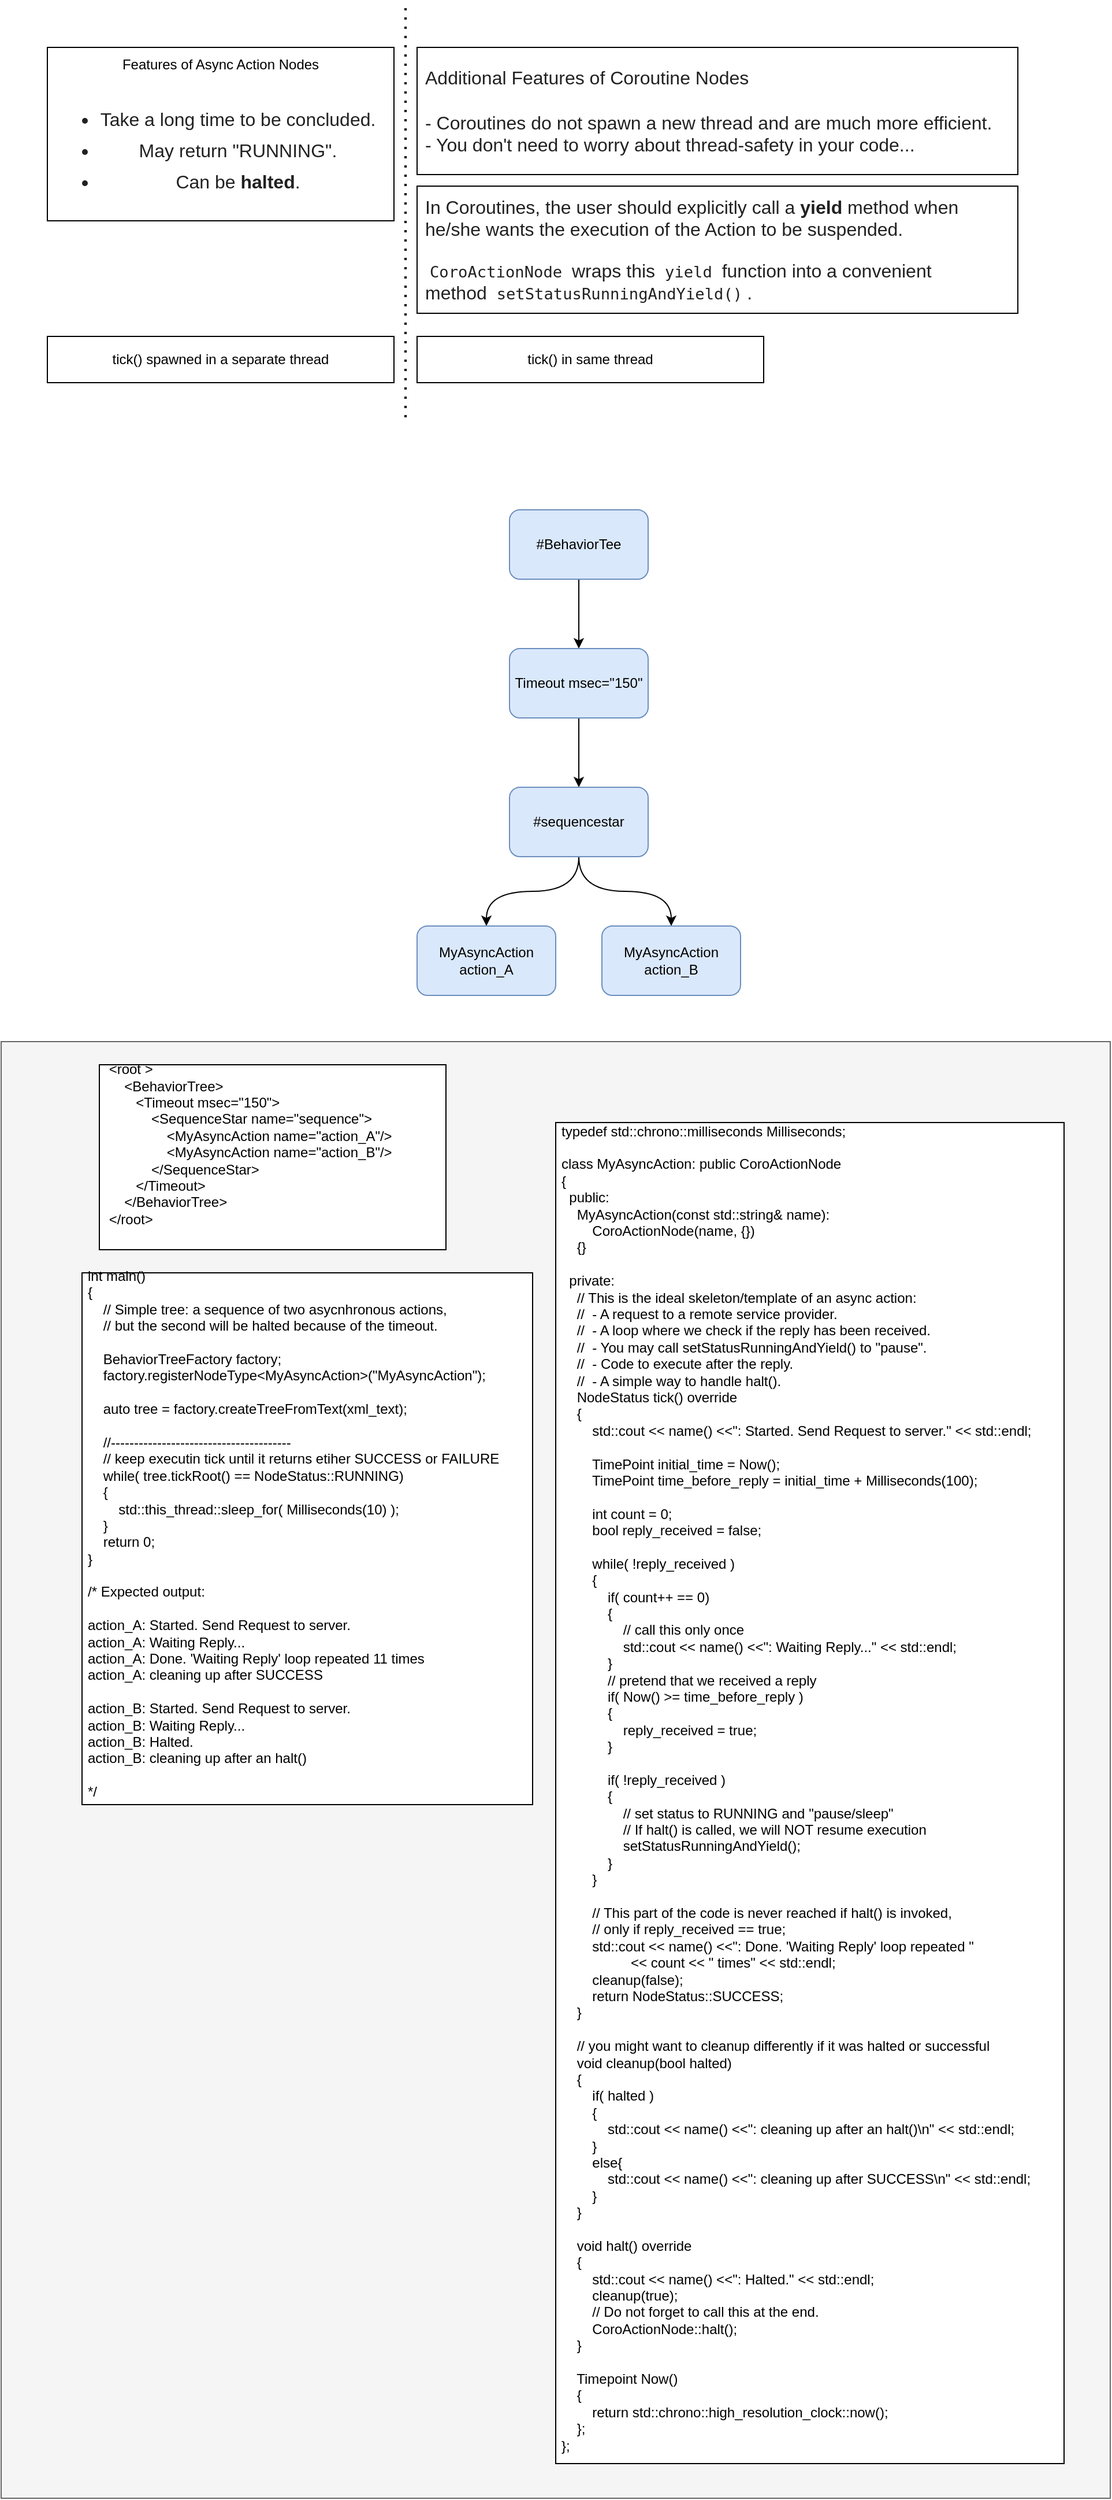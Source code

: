 <mxfile version="14.6.13" type="device"><diagram id="m6xVIKne4NXZA-PkNcg9" name="Page-1"><mxGraphModel dx="3687" dy="2687" grid="1" gridSize="10" guides="1" tooltips="1" connect="1" arrows="1" fold="1" page="1" pageScale="1" pageWidth="1100" pageHeight="850" math="0" shadow="0"><root><mxCell id="0"/><mxCell id="1" parent="0"/><mxCell id="R76rYbCTxUeOXH7GY8UU-17" value="" style="rounded=0;whiteSpace=wrap;html=1;align=left;fillColor=#f5f5f5;strokeColor=#666666;fontColor=#333333;" vertex="1" parent="1"><mxGeometry x="80" y="940" width="960" height="1260" as="geometry"/></mxCell><mxCell id="R76rYbCTxUeOXH7GY8UU-1" value="Features of Async Action Nodes&lt;br&gt;&lt;br&gt;&lt;ul style=&quot;box-sizing: inherit ; margin: 1em 0px 1em 0.625em ; padding: 0px ; color: rgba(0 , 0 , 0 , 0.87) ; font-family: &amp;#34;ubuntu&amp;#34; , , &amp;#34;blinkmacsystemfont&amp;#34; , &amp;#34;helvetica&amp;#34; , &amp;#34;arial&amp;#34; , sans-serif ; font-size: 16px&quot;&gt;&lt;li style=&quot;box-sizing: inherit ; margin-bottom: 0.5em ; margin-left: 1.25em&quot;&gt;Take a long time to be concluded.&lt;/li&gt;&lt;li style=&quot;box-sizing: inherit ; margin-bottom: 0.5em ; margin-left: 1.25em&quot;&gt;May return &quot;RUNNING&quot;.&lt;/li&gt;&lt;li style=&quot;box-sizing: inherit ; margin-bottom: 0px ; margin-left: 1.25em&quot;&gt;Can be&lt;span class=&quot;Apple-converted-space&quot;&gt;&amp;nbsp;&lt;/span&gt;&lt;strong style=&quot;box-sizing: inherit&quot;&gt;halted&lt;/strong&gt;.&lt;/li&gt;&lt;/ul&gt;" style="rounded=0;whiteSpace=wrap;html=1;" vertex="1" parent="1"><mxGeometry x="120" y="80" width="300" height="150" as="geometry"/></mxCell><mxCell id="R76rYbCTxUeOXH7GY8UU-2" value="&lt;span style=&quot;color: rgba(0 , 0 , 0 , 0.87) ; font-family: &amp;#34;ubuntu&amp;#34; , , &amp;#34;blinkmacsystemfont&amp;#34; , &amp;#34;helvetica&amp;#34; , &amp;#34;arial&amp;#34; , sans-serif ; font-size: 16px ; background-color: rgb(255 , 255 , 255)&quot;&gt;Additional Features of Coroutine Nodes&lt;br&gt;&lt;br&gt;- Coroutines do not spawn a new thread and are much more efficient. &lt;br&gt;- You don't need to worry about thread-safety in your code...&lt;/span&gt;" style="rounded=0;whiteSpace=wrap;html=1;align=left;spacingLeft=5;" vertex="1" parent="1"><mxGeometry x="440" y="80" width="520" height="110" as="geometry"/></mxCell><mxCell id="R76rYbCTxUeOXH7GY8UU-4" value="&lt;meta charset=&quot;utf-8&quot;&gt;&lt;p style=&quot;box-sizing: inherit; margin: 1em 0px; color: rgba(0, 0, 0, 0.87); font-size: 16px; font-style: normal; font-weight: normal; letter-spacing: normal; text-indent: 0px; text-transform: none; word-spacing: 0px; text-decoration: none;&quot;&gt;In Coroutines, the user should explicitly call a&lt;span class=&quot;Apple-converted-space&quot;&gt;&amp;nbsp;&lt;/span&gt;&lt;strong style=&quot;box-sizing: inherit&quot;&gt;yield&lt;/strong&gt;&lt;span class=&quot;Apple-converted-space&quot;&gt;&amp;nbsp;&lt;/span&gt;method when he/she wants the execution of the Action to be suspended.&lt;/p&gt;&lt;p style=&quot;box-sizing: inherit; margin: 1em 0px; color: rgba(0, 0, 0, 0.87); font-size: 16px; font-style: normal; font-weight: normal; letter-spacing: normal; text-indent: 0px; text-transform: none; word-spacing: 0px; text-decoration: none;&quot;&gt;&lt;code style=&quot;box-sizing: inherit ; font-family: &amp;quot;roboto mono&amp;quot; , , &amp;quot;consolas&amp;quot; , &amp;quot;menlo&amp;quot; , monospace ; direction: ltr ; padding: 0px 0.294em ; font-size: 0.85em ; word-break: break-word ; border-top-left-radius: 0.1rem ; border-top-right-radius: 0.1rem ; border-bottom-right-radius: 0.1rem ; border-bottom-left-radius: 0.1rem ; outline: none&quot;&gt;CoroActionNode&lt;/code&gt;&lt;span class=&quot;Apple-converted-space&quot;&gt;&amp;nbsp;&lt;/span&gt;wraps this&lt;span class=&quot;Apple-converted-space&quot;&gt;&amp;nbsp;&lt;/span&gt;&lt;code style=&quot;box-sizing: inherit ; font-family: &amp;quot;roboto mono&amp;quot; , , &amp;quot;consolas&amp;quot; , &amp;quot;menlo&amp;quot; , monospace ; direction: ltr ; padding: 0px 0.294em ; font-size: 0.85em ; word-break: break-word ; border-top-left-radius: 0.1rem ; border-top-right-radius: 0.1rem ; border-bottom-right-radius: 0.1rem ; border-bottom-left-radius: 0.1rem ; outline: none&quot;&gt;yield&lt;/code&gt;&lt;span class=&quot;Apple-converted-space&quot;&gt;&amp;nbsp;&lt;/span&gt;function into a convenient method&lt;span class=&quot;Apple-converted-space&quot;&gt;&amp;nbsp;&lt;/span&gt;&lt;code style=&quot;box-sizing: inherit ; font-family: &amp;quot;roboto mono&amp;quot; , , &amp;quot;consolas&amp;quot; , &amp;quot;menlo&amp;quot; , monospace ; direction: ltr ; padding: 0px 0.294em ; font-size: 0.85em ; word-break: break-word ; border-top-left-radius: 0.1rem ; border-top-right-radius: 0.1rem ; border-bottom-right-radius: 0.1rem ; border-bottom-left-radius: 0.1rem ; outline: none&quot;&gt;setStatusRunningAndYield()&lt;/code&gt;.&lt;/p&gt;" style="rounded=0;whiteSpace=wrap;html=1;align=left;spacingLeft=5;" vertex="1" parent="1"><mxGeometry x="440" y="200" width="520" height="110" as="geometry"/></mxCell><mxCell id="R76rYbCTxUeOXH7GY8UU-5" value="&lt;div&gt;&amp;nbsp;&amp;lt;root &amp;gt;&lt;/div&gt;&lt;div&gt;&amp;nbsp; &amp;nbsp; &amp;nbsp;&amp;lt;BehaviorTree&amp;gt;&lt;/div&gt;&lt;div&gt;&amp;nbsp; &amp;nbsp; &amp;nbsp; &amp;nbsp; &amp;lt;Timeout msec=&quot;150&quot;&amp;gt;&lt;/div&gt;&lt;div&gt;&amp;nbsp; &amp;nbsp; &amp;nbsp; &amp;nbsp; &amp;nbsp; &amp;nbsp; &amp;lt;SequenceStar name=&quot;sequence&quot;&amp;gt;&lt;/div&gt;&lt;div&gt;&amp;nbsp; &amp;nbsp; &amp;nbsp; &amp;nbsp; &amp;nbsp; &amp;nbsp; &amp;nbsp; &amp;nbsp; &amp;lt;MyAsyncAction name=&quot;action_A&quot;/&amp;gt;&lt;/div&gt;&lt;div&gt;&amp;nbsp; &amp;nbsp; &amp;nbsp; &amp;nbsp; &amp;nbsp; &amp;nbsp; &amp;nbsp; &amp;nbsp; &amp;lt;MyAsyncAction name=&quot;action_B&quot;/&amp;gt;&lt;/div&gt;&lt;div&gt;&amp;nbsp; &amp;nbsp; &amp;nbsp; &amp;nbsp; &amp;nbsp; &amp;nbsp; &amp;lt;/SequenceStar&amp;gt;&lt;/div&gt;&lt;div&gt;&amp;nbsp; &amp;nbsp; &amp;nbsp; &amp;nbsp; &amp;lt;/Timeout&amp;gt;&lt;/div&gt;&lt;div&gt;&amp;nbsp; &amp;nbsp; &amp;nbsp;&amp;lt;/BehaviorTree&amp;gt;&lt;/div&gt;&lt;div&gt;&amp;nbsp;&amp;lt;/root&amp;gt;&lt;/div&gt;&lt;div&gt;&amp;nbsp;&lt;/div&gt;&lt;div&gt;&lt;br&gt;&lt;/div&gt;" style="rounded=0;whiteSpace=wrap;html=1;align=left;spacingLeft=0;spacing=5;spacingTop=5;" vertex="1" parent="1"><mxGeometry x="165" y="960" width="300" height="160" as="geometry"/></mxCell><mxCell id="R76rYbCTxUeOXH7GY8UU-8" style="edgeStyle=orthogonalEdgeStyle;rounded=0;orthogonalLoop=1;jettySize=auto;html=1;exitX=0.5;exitY=1;exitDx=0;exitDy=0;" edge="1" parent="1" source="R76rYbCTxUeOXH7GY8UU-6" target="R76rYbCTxUeOXH7GY8UU-7"><mxGeometry relative="1" as="geometry"/></mxCell><mxCell id="R76rYbCTxUeOXH7GY8UU-6" value="#BehaviorTee" style="rounded=1;whiteSpace=wrap;html=1;align=center;fillColor=#dae8fc;strokeColor=#6c8ebf;" vertex="1" parent="1"><mxGeometry x="520" y="480" width="120" height="60" as="geometry"/></mxCell><mxCell id="R76rYbCTxUeOXH7GY8UU-10" style="edgeStyle=orthogonalEdgeStyle;rounded=0;orthogonalLoop=1;jettySize=auto;html=1;exitX=0.5;exitY=1;exitDx=0;exitDy=0;" edge="1" parent="1" source="R76rYbCTxUeOXH7GY8UU-7" target="R76rYbCTxUeOXH7GY8UU-9"><mxGeometry relative="1" as="geometry"/></mxCell><mxCell id="R76rYbCTxUeOXH7GY8UU-7" value="Timeout msec=&quot;150&quot;" style="rounded=1;whiteSpace=wrap;html=1;align=center;fillColor=#dae8fc;strokeColor=#6c8ebf;" vertex="1" parent="1"><mxGeometry x="520" y="600" width="120" height="60" as="geometry"/></mxCell><mxCell id="R76rYbCTxUeOXH7GY8UU-13" style="edgeStyle=orthogonalEdgeStyle;orthogonalLoop=1;jettySize=auto;html=1;exitX=0.5;exitY=1;exitDx=0;exitDy=0;entryX=0.5;entryY=0;entryDx=0;entryDy=0;curved=1;" edge="1" parent="1" source="R76rYbCTxUeOXH7GY8UU-9" target="R76rYbCTxUeOXH7GY8UU-11"><mxGeometry relative="1" as="geometry"/></mxCell><mxCell id="R76rYbCTxUeOXH7GY8UU-14" style="edgeStyle=orthogonalEdgeStyle;curved=1;orthogonalLoop=1;jettySize=auto;html=1;exitX=0.5;exitY=1;exitDx=0;exitDy=0;entryX=0.5;entryY=0;entryDx=0;entryDy=0;" edge="1" parent="1" source="R76rYbCTxUeOXH7GY8UU-9" target="R76rYbCTxUeOXH7GY8UU-12"><mxGeometry relative="1" as="geometry"/></mxCell><mxCell id="R76rYbCTxUeOXH7GY8UU-9" value="#sequencestar" style="rounded=1;whiteSpace=wrap;html=1;align=center;fillColor=#dae8fc;strokeColor=#6c8ebf;" vertex="1" parent="1"><mxGeometry x="520" y="720" width="120" height="60" as="geometry"/></mxCell><mxCell id="R76rYbCTxUeOXH7GY8UU-11" value="MyAsyncAction&lt;br&gt;action_A" style="rounded=1;whiteSpace=wrap;html=1;align=center;fillColor=#dae8fc;strokeColor=#6c8ebf;" vertex="1" parent="1"><mxGeometry x="440" y="840" width="120" height="60" as="geometry"/></mxCell><mxCell id="R76rYbCTxUeOXH7GY8UU-12" value="MyAsyncAction&lt;br&gt;action_B" style="rounded=1;whiteSpace=wrap;html=1;align=center;fillColor=#dae8fc;strokeColor=#6c8ebf;" vertex="1" parent="1"><mxGeometry x="600" y="840" width="120" height="60" as="geometry"/></mxCell><mxCell id="R76rYbCTxUeOXH7GY8UU-15" value="&lt;div&gt;&lt;div&gt;int main()&lt;/div&gt;&lt;div&gt;{&lt;/div&gt;&lt;div&gt;&amp;nbsp; &amp;nbsp; // Simple tree: a sequence of two asycnhronous actions,&lt;/div&gt;&lt;div&gt;&amp;nbsp; &amp;nbsp; // but the second will be halted because of the timeout.&lt;/div&gt;&lt;div&gt;&lt;br&gt;&lt;/div&gt;&lt;div&gt;&amp;nbsp; &amp;nbsp; BehaviorTreeFactory factory;&lt;/div&gt;&lt;div&gt;&amp;nbsp; &amp;nbsp; factory.registerNodeType&amp;lt;MyAsyncAction&amp;gt;(&quot;MyAsyncAction&quot;);&lt;/div&gt;&lt;div&gt;&lt;br&gt;&lt;/div&gt;&lt;div&gt;&amp;nbsp; &amp;nbsp; auto tree = factory.createTreeFromText(xml_text);&lt;/div&gt;&lt;div&gt;&lt;br&gt;&lt;/div&gt;&lt;div&gt;&amp;nbsp; &amp;nbsp; //---------------------------------------&lt;/div&gt;&lt;div&gt;&amp;nbsp; &amp;nbsp; // keep executin tick until it returns etiher SUCCESS or FAILURE&lt;/div&gt;&lt;div&gt;&amp;nbsp; &amp;nbsp; while( tree.tickRoot() == NodeStatus::RUNNING)&lt;/div&gt;&lt;div&gt;&amp;nbsp; &amp;nbsp; {&lt;/div&gt;&lt;div&gt;&amp;nbsp; &amp;nbsp; &amp;nbsp; &amp;nbsp; std::this_thread::sleep_for( Milliseconds(10) );&lt;/div&gt;&lt;div&gt;&amp;nbsp; &amp;nbsp; }&lt;/div&gt;&lt;div&gt;&amp;nbsp; &amp;nbsp; return 0;&lt;/div&gt;&lt;div&gt;}&lt;/div&gt;&lt;div&gt;&lt;br&gt;&lt;/div&gt;&lt;div&gt;/* Expected output:&lt;/div&gt;&lt;div&gt;&lt;br&gt;&lt;/div&gt;&lt;div&gt;action_A: Started. Send Request to server.&lt;/div&gt;&lt;div&gt;action_A: Waiting Reply...&lt;/div&gt;&lt;div&gt;action_A: Done. 'Waiting Reply' loop repeated 11 times&lt;/div&gt;&lt;div&gt;action_A: cleaning up after SUCCESS&lt;/div&gt;&lt;div&gt;&lt;br&gt;&lt;/div&gt;&lt;div&gt;action_B: Started. Send Request to server.&lt;/div&gt;&lt;div&gt;action_B: Waiting Reply...&lt;/div&gt;&lt;div&gt;action_B: Halted.&lt;/div&gt;&lt;div&gt;action_B: cleaning up after an halt()&lt;/div&gt;&lt;div&gt;&lt;br&gt;&lt;/div&gt;&lt;div&gt;*/&lt;/div&gt;&lt;/div&gt;&lt;div&gt;&lt;br&gt;&lt;/div&gt;" style="rounded=0;whiteSpace=wrap;html=1;align=left;spacingLeft=0;spacing=5;spacingTop=5;" vertex="1" parent="1"><mxGeometry x="150" y="1140" width="390" height="460" as="geometry"/></mxCell><mxCell id="R76rYbCTxUeOXH7GY8UU-16" value="&lt;div&gt;&lt;div&gt;typedef std::chrono::milliseconds Milliseconds;&lt;/div&gt;&lt;div&gt;&lt;br&gt;&lt;/div&gt;&lt;div&gt;class MyAsyncAction: public CoroActionNode&lt;/div&gt;&lt;div&gt;{&lt;/div&gt;&lt;div&gt;&amp;nbsp; public:&lt;/div&gt;&lt;div&gt;&amp;nbsp; &amp;nbsp; MyAsyncAction(const std::string&amp;amp; name):&lt;/div&gt;&lt;div&gt;&amp;nbsp; &amp;nbsp; &amp;nbsp; &amp;nbsp; CoroActionNode(name, {})&lt;/div&gt;&lt;div&gt;&amp;nbsp; &amp;nbsp; {}&lt;/div&gt;&lt;div&gt;&lt;br&gt;&lt;/div&gt;&lt;div&gt;&amp;nbsp; private:&lt;/div&gt;&lt;div&gt;&amp;nbsp; &amp;nbsp; // This is the ideal skeleton/template of an async action:&lt;/div&gt;&lt;div&gt;&amp;nbsp; &amp;nbsp; //&amp;nbsp; - A request to a remote service provider.&lt;/div&gt;&lt;div&gt;&amp;nbsp; &amp;nbsp; //&amp;nbsp; - A loop where we check if the reply has been received.&lt;/div&gt;&lt;div&gt;&amp;nbsp; &amp;nbsp; //&amp;nbsp; - You may call setStatusRunningAndYield() to &quot;pause&quot;.&lt;/div&gt;&lt;div&gt;&amp;nbsp; &amp;nbsp; //&amp;nbsp; - Code to execute after the reply.&lt;/div&gt;&lt;div&gt;&amp;nbsp; &amp;nbsp; //&amp;nbsp; - A simple way to handle halt().&lt;/div&gt;&lt;div&gt;&amp;nbsp; &amp;nbsp; NodeStatus tick() override&lt;/div&gt;&lt;div&gt;&amp;nbsp; &amp;nbsp; {&lt;/div&gt;&lt;div&gt;&amp;nbsp; &amp;nbsp; &amp;nbsp; &amp;nbsp; std::cout &amp;lt;&amp;lt; name() &amp;lt;&amp;lt;&quot;: Started. Send Request to server.&quot; &amp;lt;&amp;lt; std::endl;&lt;/div&gt;&lt;div&gt;&lt;br&gt;&lt;/div&gt;&lt;div&gt;&amp;nbsp; &amp;nbsp; &amp;nbsp; &amp;nbsp; TimePoint initial_time = Now();&lt;/div&gt;&lt;div&gt;&amp;nbsp; &amp;nbsp; &amp;nbsp; &amp;nbsp; TimePoint time_before_reply = initial_time + Milliseconds(100);&lt;/div&gt;&lt;div&gt;&lt;br&gt;&lt;/div&gt;&lt;div&gt;&amp;nbsp; &amp;nbsp; &amp;nbsp; &amp;nbsp; int count = 0;&lt;/div&gt;&lt;div&gt;&amp;nbsp; &amp;nbsp; &amp;nbsp; &amp;nbsp; bool reply_received = false;&lt;/div&gt;&lt;div&gt;&lt;br&gt;&lt;/div&gt;&lt;div&gt;&amp;nbsp; &amp;nbsp; &amp;nbsp; &amp;nbsp; while( !reply_received )&lt;/div&gt;&lt;div&gt;&amp;nbsp; &amp;nbsp; &amp;nbsp; &amp;nbsp; {&lt;/div&gt;&lt;div&gt;&amp;nbsp; &amp;nbsp; &amp;nbsp; &amp;nbsp; &amp;nbsp; &amp;nbsp; if( count++ == 0)&lt;/div&gt;&lt;div&gt;&amp;nbsp; &amp;nbsp; &amp;nbsp; &amp;nbsp; &amp;nbsp; &amp;nbsp; {&lt;/div&gt;&lt;div&gt;&amp;nbsp; &amp;nbsp; &amp;nbsp; &amp;nbsp; &amp;nbsp; &amp;nbsp; &amp;nbsp; &amp;nbsp; // call this only once&lt;/div&gt;&lt;div&gt;&amp;nbsp; &amp;nbsp; &amp;nbsp; &amp;nbsp; &amp;nbsp; &amp;nbsp; &amp;nbsp; &amp;nbsp; std::cout &amp;lt;&amp;lt; name() &amp;lt;&amp;lt;&quot;: Waiting Reply...&quot; &amp;lt;&amp;lt; std::endl;&lt;/div&gt;&lt;div&gt;&amp;nbsp; &amp;nbsp; &amp;nbsp; &amp;nbsp; &amp;nbsp; &amp;nbsp; }&lt;/div&gt;&lt;div&gt;&amp;nbsp; &amp;nbsp; &amp;nbsp; &amp;nbsp; &amp;nbsp; &amp;nbsp; // pretend that we received a reply&lt;/div&gt;&lt;div&gt;&amp;nbsp; &amp;nbsp; &amp;nbsp; &amp;nbsp; &amp;nbsp; &amp;nbsp; if( Now() &amp;gt;= time_before_reply )&lt;/div&gt;&lt;div&gt;&amp;nbsp; &amp;nbsp; &amp;nbsp; &amp;nbsp; &amp;nbsp; &amp;nbsp; {&lt;/div&gt;&lt;div&gt;&amp;nbsp; &amp;nbsp; &amp;nbsp; &amp;nbsp; &amp;nbsp; &amp;nbsp; &amp;nbsp; &amp;nbsp; reply_received = true;&lt;/div&gt;&lt;div&gt;&amp;nbsp; &amp;nbsp; &amp;nbsp; &amp;nbsp; &amp;nbsp; &amp;nbsp; }&lt;/div&gt;&lt;div&gt;&lt;br&gt;&lt;/div&gt;&lt;div&gt;&amp;nbsp; &amp;nbsp; &amp;nbsp; &amp;nbsp; &amp;nbsp; &amp;nbsp; if( !reply_received )&lt;/div&gt;&lt;div&gt;&amp;nbsp; &amp;nbsp; &amp;nbsp; &amp;nbsp; &amp;nbsp; &amp;nbsp; {&lt;/div&gt;&lt;div&gt;&amp;nbsp; &amp;nbsp; &amp;nbsp; &amp;nbsp; &amp;nbsp; &amp;nbsp; &amp;nbsp; &amp;nbsp; // set status to RUNNING and &quot;pause/sleep&quot;&lt;/div&gt;&lt;div&gt;&amp;nbsp; &amp;nbsp; &amp;nbsp; &amp;nbsp; &amp;nbsp; &amp;nbsp; &amp;nbsp; &amp;nbsp; // If halt() is called, we will NOT resume execution&lt;/div&gt;&lt;div&gt;&amp;nbsp; &amp;nbsp; &amp;nbsp; &amp;nbsp; &amp;nbsp; &amp;nbsp; &amp;nbsp; &amp;nbsp; setStatusRunningAndYield();&lt;/div&gt;&lt;div&gt;&amp;nbsp; &amp;nbsp; &amp;nbsp; &amp;nbsp; &amp;nbsp; &amp;nbsp; }&lt;/div&gt;&lt;div&gt;&amp;nbsp; &amp;nbsp; &amp;nbsp; &amp;nbsp; }&lt;/div&gt;&lt;div&gt;&lt;br&gt;&lt;/div&gt;&lt;div&gt;&amp;nbsp; &amp;nbsp; &amp;nbsp; &amp;nbsp; // This part of the code is never reached if halt() is invoked,&lt;/div&gt;&lt;div&gt;&amp;nbsp; &amp;nbsp; &amp;nbsp; &amp;nbsp; // only if reply_received == true;&lt;/div&gt;&lt;div&gt;&amp;nbsp; &amp;nbsp; &amp;nbsp; &amp;nbsp; std::cout &amp;lt;&amp;lt; name() &amp;lt;&amp;lt;&quot;: Done. 'Waiting Reply' loop repeated &quot;&lt;/div&gt;&lt;div&gt;&amp;nbsp; &amp;nbsp; &amp;nbsp; &amp;nbsp; &amp;nbsp; &amp;nbsp; &amp;nbsp; &amp;nbsp; &amp;nbsp; &amp;lt;&amp;lt; count &amp;lt;&amp;lt; &quot; times&quot; &amp;lt;&amp;lt; std::endl;&lt;/div&gt;&lt;div&gt;&amp;nbsp; &amp;nbsp; &amp;nbsp; &amp;nbsp; cleanup(false);&lt;/div&gt;&lt;div&gt;&amp;nbsp; &amp;nbsp; &amp;nbsp; &amp;nbsp; return NodeStatus::SUCCESS;&lt;/div&gt;&lt;div&gt;&amp;nbsp; &amp;nbsp; }&lt;/div&gt;&lt;div&gt;&lt;br&gt;&lt;/div&gt;&lt;div&gt;&amp;nbsp; &amp;nbsp; // you might want to cleanup differently if it was halted or successful&lt;/div&gt;&lt;div&gt;&amp;nbsp; &amp;nbsp; void cleanup(bool halted)&lt;/div&gt;&lt;div&gt;&amp;nbsp; &amp;nbsp; {&lt;/div&gt;&lt;div&gt;&amp;nbsp; &amp;nbsp; &amp;nbsp; &amp;nbsp; if( halted )&lt;/div&gt;&lt;div&gt;&amp;nbsp; &amp;nbsp; &amp;nbsp; &amp;nbsp; {&lt;/div&gt;&lt;div&gt;&amp;nbsp; &amp;nbsp; &amp;nbsp; &amp;nbsp; &amp;nbsp; &amp;nbsp; std::cout &amp;lt;&amp;lt; name() &amp;lt;&amp;lt;&quot;: cleaning up after an halt()\n&quot; &amp;lt;&amp;lt; std::endl;&lt;/div&gt;&lt;div&gt;&amp;nbsp; &amp;nbsp; &amp;nbsp; &amp;nbsp; }&lt;/div&gt;&lt;div&gt;&amp;nbsp; &amp;nbsp; &amp;nbsp; &amp;nbsp; else{&lt;/div&gt;&lt;div&gt;&amp;nbsp; &amp;nbsp; &amp;nbsp; &amp;nbsp; &amp;nbsp; &amp;nbsp; std::cout &amp;lt;&amp;lt; name() &amp;lt;&amp;lt;&quot;: cleaning up after SUCCESS\n&quot; &amp;lt;&amp;lt; std::endl;&lt;/div&gt;&lt;div&gt;&amp;nbsp; &amp;nbsp; &amp;nbsp; &amp;nbsp; }&lt;/div&gt;&lt;div&gt;&amp;nbsp; &amp;nbsp; }&lt;/div&gt;&lt;div&gt;&lt;br&gt;&lt;/div&gt;&lt;div&gt;&amp;nbsp; &amp;nbsp; void halt() override&lt;/div&gt;&lt;div&gt;&amp;nbsp; &amp;nbsp; {&lt;/div&gt;&lt;div&gt;&amp;nbsp; &amp;nbsp; &amp;nbsp; &amp;nbsp; std::cout &amp;lt;&amp;lt; name() &amp;lt;&amp;lt;&quot;: Halted.&quot; &amp;lt;&amp;lt; std::endl;&lt;/div&gt;&lt;div&gt;&amp;nbsp; &amp;nbsp; &amp;nbsp; &amp;nbsp; cleanup(true);&lt;/div&gt;&lt;div&gt;&amp;nbsp; &amp;nbsp; &amp;nbsp; &amp;nbsp; // Do not forget to call this at the end.&lt;/div&gt;&lt;div&gt;&amp;nbsp; &amp;nbsp; &amp;nbsp; &amp;nbsp; CoroActionNode::halt();&lt;/div&gt;&lt;div&gt;&amp;nbsp; &amp;nbsp; }&lt;/div&gt;&lt;div&gt;&lt;br&gt;&lt;/div&gt;&lt;div&gt;&amp;nbsp; &amp;nbsp; Timepoint Now()&lt;/div&gt;&lt;div&gt;&amp;nbsp; &amp;nbsp; {&amp;nbsp;&lt;/div&gt;&lt;div&gt;&amp;nbsp; &amp;nbsp; &amp;nbsp; &amp;nbsp; return std::chrono::high_resolution_clock::now();&amp;nbsp;&lt;/div&gt;&lt;div&gt;&amp;nbsp; &amp;nbsp; };&lt;/div&gt;&lt;div&gt;};&lt;/div&gt;&lt;/div&gt;&lt;div&gt;&lt;br&gt;&lt;/div&gt;" style="rounded=0;whiteSpace=wrap;html=1;align=left;spacingLeft=0;spacing=5;spacingTop=5;" vertex="1" parent="1"><mxGeometry x="560" y="1010" width="440" height="1160" as="geometry"/></mxCell><mxCell id="R76rYbCTxUeOXH7GY8UU-18" value="tick() spawned in a separate thread" style="rounded=0;whiteSpace=wrap;html=1;" vertex="1" parent="1"><mxGeometry x="120" y="330" width="300" height="40" as="geometry"/></mxCell><mxCell id="R76rYbCTxUeOXH7GY8UU-19" value="tick() in same thread" style="rounded=0;whiteSpace=wrap;html=1;" vertex="1" parent="1"><mxGeometry x="440" y="330" width="300" height="40" as="geometry"/></mxCell><mxCell id="R76rYbCTxUeOXH7GY8UU-20" value="" style="endArrow=none;dashed=1;html=1;dashPattern=1 3;strokeWidth=2;" edge="1" parent="1"><mxGeometry width="50" height="50" relative="1" as="geometry"><mxPoint x="430" y="400" as="sourcePoint"/><mxPoint x="430" y="40" as="targetPoint"/></mxGeometry></mxCell></root></mxGraphModel></diagram></mxfile>